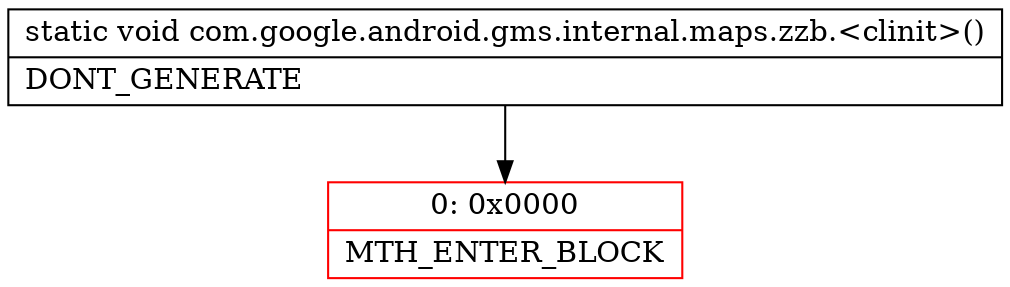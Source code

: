digraph "CFG forcom.google.android.gms.internal.maps.zzb.\<clinit\>()V" {
subgraph cluster_Region_1656798897 {
label = "R(0)";
node [shape=record,color=blue];
}
Node_0 [shape=record,color=red,label="{0\:\ 0x0000|MTH_ENTER_BLOCK\l}"];
MethodNode[shape=record,label="{static void com.google.android.gms.internal.maps.zzb.\<clinit\>()  | DONT_GENERATE\l}"];
MethodNode -> Node_0;
}

